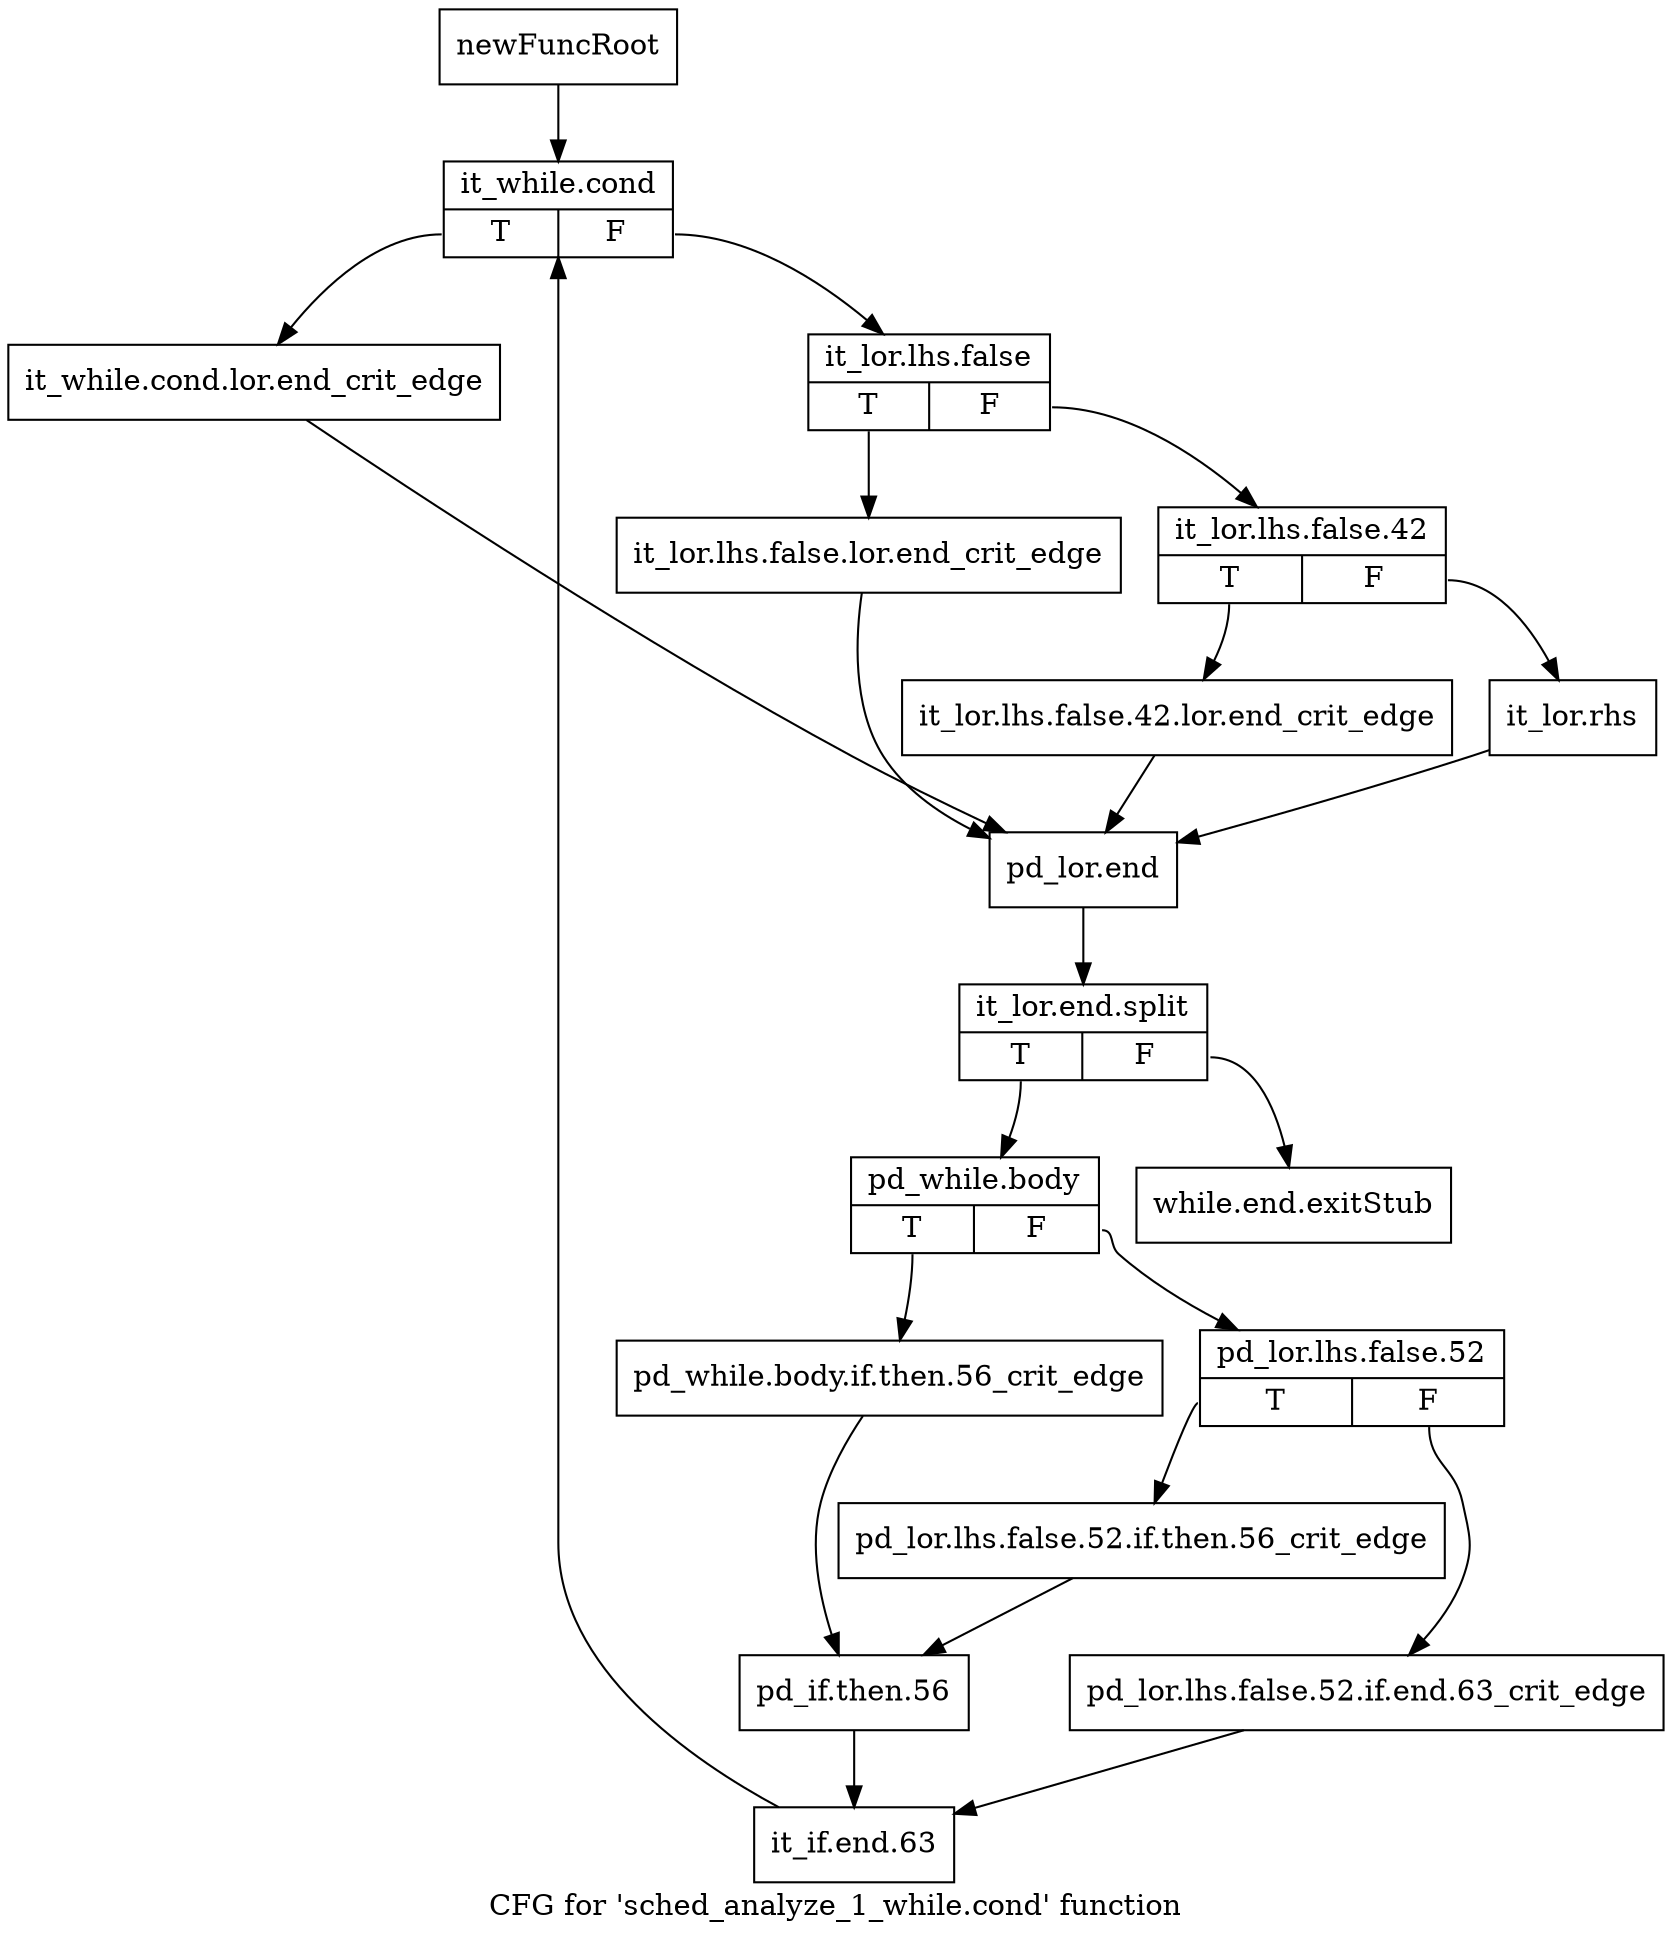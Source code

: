 digraph "CFG for 'sched_analyze_1_while.cond' function" {
	label="CFG for 'sched_analyze_1_while.cond' function";

	Node0xc19e620 [shape=record,label="{newFuncRoot}"];
	Node0xc19e620 -> Node0xc19e6c0;
	Node0xc19e670 [shape=record,label="{while.end.exitStub}"];
	Node0xc19e6c0 [shape=record,label="{it_while.cond|{<s0>T|<s1>F}}"];
	Node0xc19e6c0:s0 -> Node0xc19e8a0;
	Node0xc19e6c0:s1 -> Node0xc19e710;
	Node0xc19e710 [shape=record,label="{it_lor.lhs.false|{<s0>T|<s1>F}}"];
	Node0xc19e710:s0 -> Node0xc19e850;
	Node0xc19e710:s1 -> Node0xc19e760;
	Node0xc19e760 [shape=record,label="{it_lor.lhs.false.42|{<s0>T|<s1>F}}"];
	Node0xc19e760:s0 -> Node0xc19e800;
	Node0xc19e760:s1 -> Node0xc19e7b0;
	Node0xc19e7b0 [shape=record,label="{it_lor.rhs}"];
	Node0xc19e7b0 -> Node0xc19e8f0;
	Node0xc19e800 [shape=record,label="{it_lor.lhs.false.42.lor.end_crit_edge}"];
	Node0xc19e800 -> Node0xc19e8f0;
	Node0xc19e850 [shape=record,label="{it_lor.lhs.false.lor.end_crit_edge}"];
	Node0xc19e850 -> Node0xc19e8f0;
	Node0xc19e8a0 [shape=record,label="{it_while.cond.lor.end_crit_edge}"];
	Node0xc19e8a0 -> Node0xc19e8f0;
	Node0xc19e8f0 [shape=record,label="{pd_lor.end}"];
	Node0xc19e8f0 -> Node0xfb661e0;
	Node0xfb661e0 [shape=record,label="{it_lor.end.split|{<s0>T|<s1>F}}"];
	Node0xfb661e0:s0 -> Node0xc19e940;
	Node0xfb661e0:s1 -> Node0xc19e670;
	Node0xc19e940 [shape=record,label="{pd_while.body|{<s0>T|<s1>F}}"];
	Node0xc19e940:s0 -> Node0xc19ea80;
	Node0xc19e940:s1 -> Node0xc19e990;
	Node0xc19e990 [shape=record,label="{pd_lor.lhs.false.52|{<s0>T|<s1>F}}"];
	Node0xc19e990:s0 -> Node0xc19ea30;
	Node0xc19e990:s1 -> Node0xc19e9e0;
	Node0xc19e9e0 [shape=record,label="{pd_lor.lhs.false.52.if.end.63_crit_edge}"];
	Node0xc19e9e0 -> Node0xc19eb20;
	Node0xc19ea30 [shape=record,label="{pd_lor.lhs.false.52.if.then.56_crit_edge}"];
	Node0xc19ea30 -> Node0xc19ead0;
	Node0xc19ea80 [shape=record,label="{pd_while.body.if.then.56_crit_edge}"];
	Node0xc19ea80 -> Node0xc19ead0;
	Node0xc19ead0 [shape=record,label="{pd_if.then.56}"];
	Node0xc19ead0 -> Node0xc19eb20;
	Node0xc19eb20 [shape=record,label="{it_if.end.63}"];
	Node0xc19eb20 -> Node0xc19e6c0;
}
